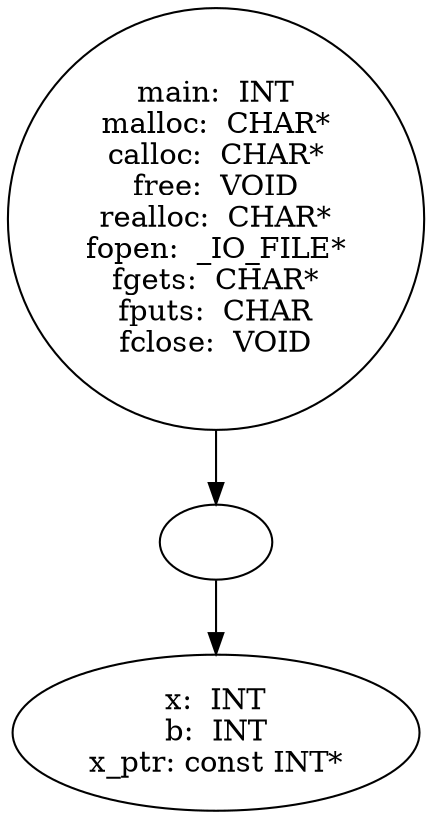 digraph AST {
  "135951641461616" [label="main:  INT
malloc:  CHAR*
calloc:  CHAR*
free:  VOID
realloc:  CHAR*
fopen:  _IO_FILE*
fgets:  CHAR*
fputs:  CHAR
fclose:  VOID"];
  "135951641461616" -> "135951641461952";
  "135951641461952" [label=""];
  "135951641461952" -> "135951641464112";
  "135951641464112" [label="x:  INT
b:  INT
x_ptr: const INT*"];
}
